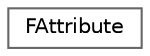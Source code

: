 digraph "Graphical Class Hierarchy"
{
 // LATEX_PDF_SIZE
  bgcolor="transparent";
  edge [fontname=Helvetica,fontsize=10,labelfontname=Helvetica,labelfontsize=10];
  node [fontname=Helvetica,fontsize=10,shape=box,height=0.2,width=0.4];
  rankdir="LR";
  Node0 [label="FAttribute",height=0.2,width=0.4,color="grey40", fillcolor="white", style="filled",URL="$struct_f_attribute.html",tooltip="Attribute representation"];
}
